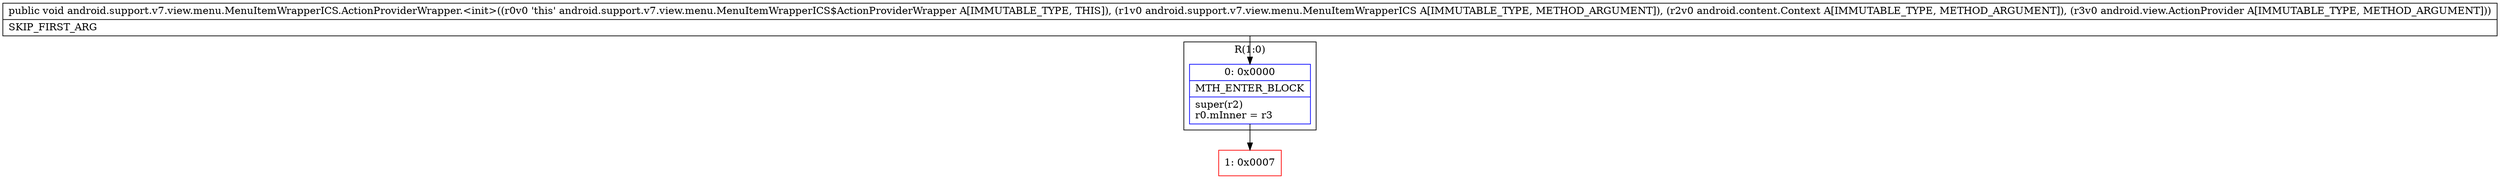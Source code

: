 digraph "CFG forandroid.support.v7.view.menu.MenuItemWrapperICS.ActionProviderWrapper.\<init\>(Landroid\/support\/v7\/view\/menu\/MenuItemWrapperICS;Landroid\/content\/Context;Landroid\/view\/ActionProvider;)V" {
subgraph cluster_Region_1629925088 {
label = "R(1:0)";
node [shape=record,color=blue];
Node_0 [shape=record,label="{0\:\ 0x0000|MTH_ENTER_BLOCK\l|super(r2)\lr0.mInner = r3\l}"];
}
Node_1 [shape=record,color=red,label="{1\:\ 0x0007}"];
MethodNode[shape=record,label="{public void android.support.v7.view.menu.MenuItemWrapperICS.ActionProviderWrapper.\<init\>((r0v0 'this' android.support.v7.view.menu.MenuItemWrapperICS$ActionProviderWrapper A[IMMUTABLE_TYPE, THIS]), (r1v0 android.support.v7.view.menu.MenuItemWrapperICS A[IMMUTABLE_TYPE, METHOD_ARGUMENT]), (r2v0 android.content.Context A[IMMUTABLE_TYPE, METHOD_ARGUMENT]), (r3v0 android.view.ActionProvider A[IMMUTABLE_TYPE, METHOD_ARGUMENT]))  | SKIP_FIRST_ARG\l}"];
MethodNode -> Node_0;
Node_0 -> Node_1;
}

